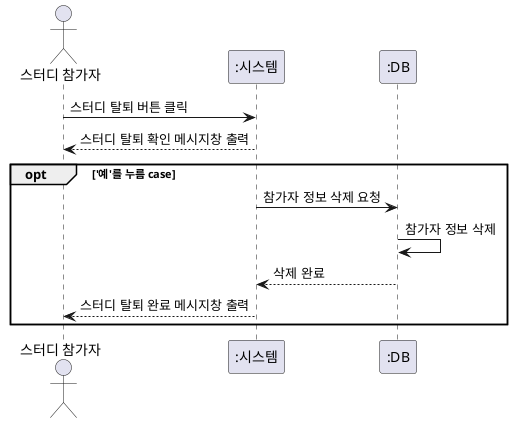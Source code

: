 @startuml
actor "스터디 참가자" as 참가자
participant ":시스템" as 시스템
participant ":DB" as DB

참가자 -> 시스템 : 스터디 탈퇴 버튼 클릭
참가자 <-- 시스템 : 스터디 탈퇴 확인 메시지창 출력

opt '예'를 누름 case
   시스템 -> DB : 참가자 정보 삭제 요청
   DB -> DB : 참가자 정보 삭제
   시스템 <-- DB : 삭제 완료
   참가자 <-- 시스템 : 스터디 탈퇴 완료 메시지창 출력
end

@enduml